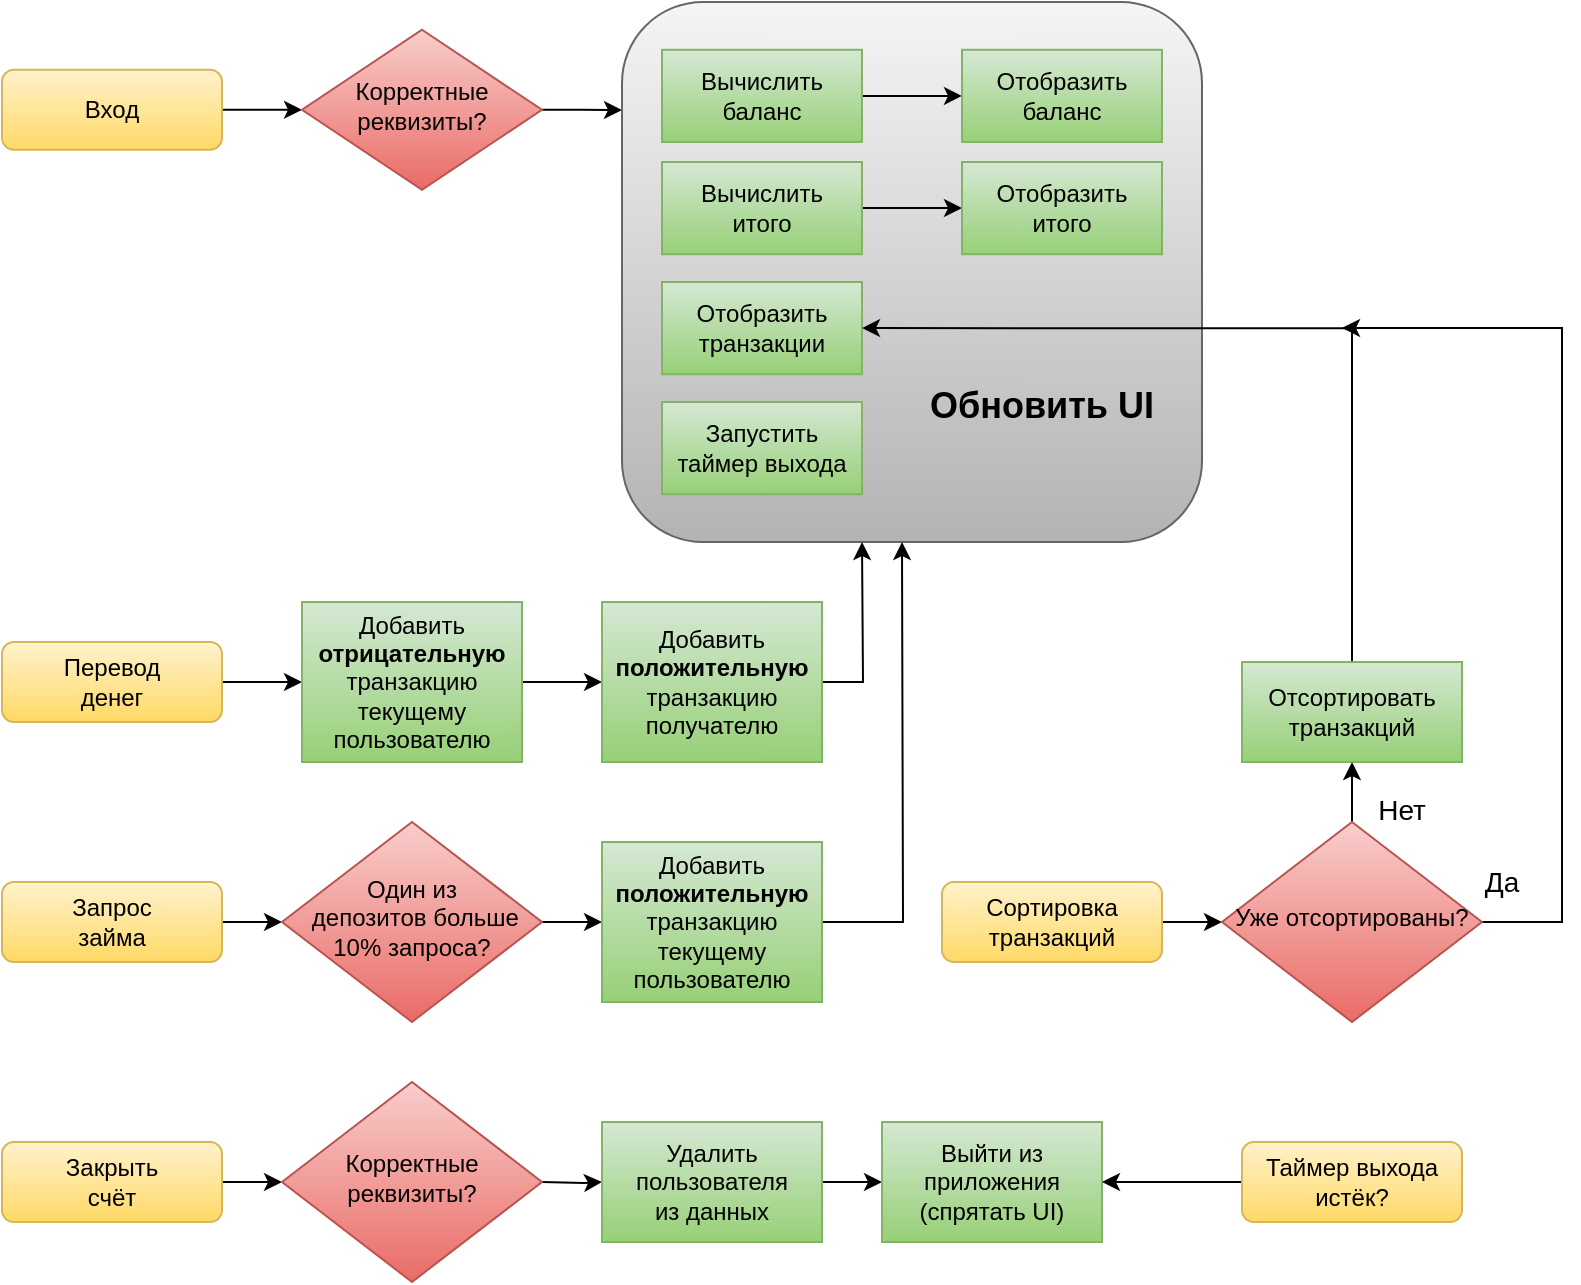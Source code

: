 <mxfile version="14.8.6" type="device"><diagram id="C5RBs43oDa-KdzZeNtuy" name="Page-1"><mxGraphModel dx="784" dy="433" grid="1" gridSize="10" guides="1" tooltips="1" connect="1" arrows="1" fold="1" page="1" pageScale="1" pageWidth="827" pageHeight="1169" math="0" shadow="0"><root><mxCell id="WIyWlLk6GJQsqaUBKTNV-0"/><mxCell id="WIyWlLk6GJQsqaUBKTNV-1" parent="WIyWlLk6GJQsqaUBKTNV-0"/><mxCell id="nR66ydEBvoN4VzHDl8NW-1" value="" style="edgeStyle=orthogonalEdgeStyle;rounded=0;orthogonalLoop=1;jettySize=auto;html=1;" parent="WIyWlLk6GJQsqaUBKTNV-1" source="WIyWlLk6GJQsqaUBKTNV-3" target="WIyWlLk6GJQsqaUBKTNV-6" edge="1"><mxGeometry relative="1" as="geometry"/></mxCell><mxCell id="WIyWlLk6GJQsqaUBKTNV-3" value="Вход" style="rounded=1;whiteSpace=wrap;html=1;fontSize=12;glass=0;strokeWidth=1;shadow=0;fillColor=#fff2cc;strokeColor=#d6b656;gradientColor=#ffd966;" parent="WIyWlLk6GJQsqaUBKTNV-1" vertex="1"><mxGeometry x="30" y="63.89" width="110" height="40" as="geometry"/></mxCell><mxCell id="nR66ydEBvoN4VzHDl8NW-15" style="edgeStyle=orthogonalEdgeStyle;rounded=0;orthogonalLoop=1;jettySize=auto;html=1;" parent="WIyWlLk6GJQsqaUBKTNV-1" source="WIyWlLk6GJQsqaUBKTNV-6" edge="1"><mxGeometry relative="1" as="geometry"><mxPoint x="340" y="84" as="targetPoint"/></mxGeometry></mxCell><mxCell id="WIyWlLk6GJQsqaUBKTNV-6" value="Корректные&lt;br&gt;реквизиты?" style="rhombus;whiteSpace=wrap;html=1;shadow=0;fontFamily=Helvetica;fontSize=12;align=center;strokeWidth=1;spacing=6;spacingTop=-4;gradientColor=#ea6b66;fillColor=#f8cecc;strokeColor=#b85450;" parent="WIyWlLk6GJQsqaUBKTNV-1" vertex="1"><mxGeometry x="180" y="43.89" width="120" height="80" as="geometry"/></mxCell><mxCell id="WIyWlLk6GJQsqaUBKTNV-7" value="" style="rounded=1;whiteSpace=wrap;html=1;fontSize=12;glass=0;strokeWidth=1;shadow=0;gradientColor=#b3b3b3;fillColor=#f5f5f5;strokeColor=#666666;" parent="WIyWlLk6GJQsqaUBKTNV-1" vertex="1"><mxGeometry x="340" y="30" width="290" height="270" as="geometry"/></mxCell><mxCell id="nR66ydEBvoN4VzHDl8NW-11" value="" style="edgeStyle=orthogonalEdgeStyle;rounded=0;orthogonalLoop=1;jettySize=auto;html=1;" parent="WIyWlLk6GJQsqaUBKTNV-1" source="nR66ydEBvoN4VzHDl8NW-3" target="nR66ydEBvoN4VzHDl8NW-10" edge="1"><mxGeometry relative="1" as="geometry"/></mxCell><mxCell id="nR66ydEBvoN4VzHDl8NW-3" value="Вычислить&lt;br&gt;баланс" style="rounded=0;whiteSpace=wrap;html=1;gradientColor=#97d077;fillColor=#d5e8d4;strokeColor=#82b366;" parent="WIyWlLk6GJQsqaUBKTNV-1" vertex="1"><mxGeometry x="360" y="53.89" width="100" height="46.11" as="geometry"/></mxCell><mxCell id="nR66ydEBvoN4VzHDl8NW-13" value="" style="edgeStyle=orthogonalEdgeStyle;rounded=0;orthogonalLoop=1;jettySize=auto;html=1;" parent="WIyWlLk6GJQsqaUBKTNV-1" source="nR66ydEBvoN4VzHDl8NW-4" target="nR66ydEBvoN4VzHDl8NW-12" edge="1"><mxGeometry relative="1" as="geometry"/></mxCell><mxCell id="nR66ydEBvoN4VzHDl8NW-4" value="Вычислить&lt;br&gt;итого" style="rounded=0;whiteSpace=wrap;html=1;gradientColor=#97d077;fillColor=#d5e8d4;strokeColor=#82b366;" parent="WIyWlLk6GJQsqaUBKTNV-1" vertex="1"><mxGeometry x="360" y="110" width="100" height="46.11" as="geometry"/></mxCell><mxCell id="nR66ydEBvoN4VzHDl8NW-5" value="Отобразить&lt;br&gt;транзакции" style="rounded=0;whiteSpace=wrap;html=1;gradientColor=#97d077;fillColor=#d5e8d4;strokeColor=#82b366;" parent="WIyWlLk6GJQsqaUBKTNV-1" vertex="1"><mxGeometry x="360" y="170" width="100" height="46.11" as="geometry"/></mxCell><mxCell id="nR66ydEBvoN4VzHDl8NW-9" value="Запустить&lt;br&gt;таймер выхода" style="rounded=0;whiteSpace=wrap;html=1;gradientColor=#97d077;fillColor=#d5e8d4;strokeColor=#82b366;" parent="WIyWlLk6GJQsqaUBKTNV-1" vertex="1"><mxGeometry x="360" y="230" width="100" height="46.11" as="geometry"/></mxCell><mxCell id="nR66ydEBvoN4VzHDl8NW-10" value="Отобразить&lt;br&gt;баланс" style="rounded=0;whiteSpace=wrap;html=1;gradientColor=#97d077;fillColor=#d5e8d4;strokeColor=#82b366;" parent="WIyWlLk6GJQsqaUBKTNV-1" vertex="1"><mxGeometry x="510" y="53.89" width="100" height="46.11" as="geometry"/></mxCell><mxCell id="nR66ydEBvoN4VzHDl8NW-12" value="Отобразить&lt;br&gt;итого" style="rounded=0;whiteSpace=wrap;html=1;gradientColor=#97d077;fillColor=#d5e8d4;strokeColor=#82b366;" parent="WIyWlLk6GJQsqaUBKTNV-1" vertex="1"><mxGeometry x="510" y="110" width="100" height="46.11" as="geometry"/></mxCell><mxCell id="nR66ydEBvoN4VzHDl8NW-18" value="" style="edgeStyle=orthogonalEdgeStyle;rounded=0;orthogonalLoop=1;jettySize=auto;html=1;" parent="WIyWlLk6GJQsqaUBKTNV-1" source="nR66ydEBvoN4VzHDl8NW-19" target="nR66ydEBvoN4VzHDl8NW-20" edge="1"><mxGeometry relative="1" as="geometry"/></mxCell><mxCell id="nR66ydEBvoN4VzHDl8NW-19" value="Запрос&lt;br&gt;займа" style="rounded=1;whiteSpace=wrap;html=1;fontSize=12;glass=0;strokeWidth=1;shadow=0;fillColor=#fff2cc;strokeColor=#d6b656;gradientColor=#ffd966;" parent="WIyWlLk6GJQsqaUBKTNV-1" vertex="1"><mxGeometry x="30" y="470" width="110" height="40" as="geometry"/></mxCell><mxCell id="nR66ydEBvoN4VzHDl8NW-30" value="" style="edgeStyle=orthogonalEdgeStyle;rounded=0;orthogonalLoop=1;jettySize=auto;html=1;fontSize=18;" parent="WIyWlLk6GJQsqaUBKTNV-1" source="nR66ydEBvoN4VzHDl8NW-20" target="nR66ydEBvoN4VzHDl8NW-29" edge="1"><mxGeometry relative="1" as="geometry"/></mxCell><mxCell id="nR66ydEBvoN4VzHDl8NW-20" value="Один из&lt;br&gt;&amp;nbsp;депозитов больше 10% запроса?" style="rhombus;whiteSpace=wrap;html=1;shadow=0;fontFamily=Helvetica;fontSize=12;align=center;strokeWidth=1;spacing=6;spacingTop=-4;gradientColor=#ea6b66;fillColor=#f8cecc;strokeColor=#b85450;" parent="WIyWlLk6GJQsqaUBKTNV-1" vertex="1"><mxGeometry x="170" y="440" width="130" height="100" as="geometry"/></mxCell><mxCell id="nR66ydEBvoN4VzHDl8NW-21" value="" style="edgeStyle=orthogonalEdgeStyle;rounded=0;orthogonalLoop=1;jettySize=auto;html=1;" parent="WIyWlLk6GJQsqaUBKTNV-1" source="nR66ydEBvoN4VzHDl8NW-22" edge="1"><mxGeometry relative="1" as="geometry"><mxPoint x="180" y="370" as="targetPoint"/></mxGeometry></mxCell><mxCell id="nR66ydEBvoN4VzHDl8NW-22" value="Перевод&lt;br&gt;денег" style="rounded=1;whiteSpace=wrap;html=1;fontSize=12;glass=0;strokeWidth=1;shadow=0;fillColor=#fff2cc;strokeColor=#d6b656;gradientColor=#ffd966;" parent="WIyWlLk6GJQsqaUBKTNV-1" vertex="1"><mxGeometry x="30" y="350" width="110" height="40" as="geometry"/></mxCell><mxCell id="nR66ydEBvoN4VzHDl8NW-24" value="Обновить UI" style="text;html=1;strokeColor=none;fillColor=none;align=center;verticalAlign=middle;whiteSpace=wrap;rounded=0;fontStyle=1;fontSize=18;" parent="WIyWlLk6GJQsqaUBKTNV-1" vertex="1"><mxGeometry x="490" y="210" width="120" height="43.89" as="geometry"/></mxCell><mxCell id="nR66ydEBvoN4VzHDl8NW-27" value="" style="edgeStyle=orthogonalEdgeStyle;rounded=0;orthogonalLoop=1;jettySize=auto;html=1;fontSize=18;" parent="WIyWlLk6GJQsqaUBKTNV-1" source="nR66ydEBvoN4VzHDl8NW-25" target="nR66ydEBvoN4VzHDl8NW-26" edge="1"><mxGeometry relative="1" as="geometry"/></mxCell><mxCell id="nR66ydEBvoN4VzHDl8NW-25" value="Добавить&lt;br&gt;&lt;b&gt;отрицательную&lt;/b&gt;&lt;br&gt;транзакцию&lt;br&gt;текущему&lt;br&gt;пользователю" style="rounded=0;whiteSpace=wrap;html=1;gradientColor=#97d077;fillColor=#d5e8d4;strokeColor=#82b366;" parent="WIyWlLk6GJQsqaUBKTNV-1" vertex="1"><mxGeometry x="180" y="330" width="110" height="80" as="geometry"/></mxCell><mxCell id="nR66ydEBvoN4VzHDl8NW-28" style="edgeStyle=orthogonalEdgeStyle;rounded=0;orthogonalLoop=1;jettySize=auto;html=1;fontSize=18;" parent="WIyWlLk6GJQsqaUBKTNV-1" source="nR66ydEBvoN4VzHDl8NW-26" edge="1"><mxGeometry relative="1" as="geometry"><mxPoint x="460" y="300" as="targetPoint"/></mxGeometry></mxCell><mxCell id="nR66ydEBvoN4VzHDl8NW-26" value="Добавить&lt;br&gt;&lt;b&gt;положительную&lt;/b&gt;&lt;br&gt;транзакцию&lt;br&gt;получателю" style="rounded=0;whiteSpace=wrap;html=1;gradientColor=#97d077;fillColor=#d5e8d4;strokeColor=#82b366;" parent="WIyWlLk6GJQsqaUBKTNV-1" vertex="1"><mxGeometry x="330" y="330" width="110" height="80" as="geometry"/></mxCell><mxCell id="nR66ydEBvoN4VzHDl8NW-31" style="edgeStyle=orthogonalEdgeStyle;rounded=0;orthogonalLoop=1;jettySize=auto;html=1;fontSize=18;" parent="WIyWlLk6GJQsqaUBKTNV-1" source="nR66ydEBvoN4VzHDl8NW-29" edge="1"><mxGeometry relative="1" as="geometry"><mxPoint x="480" y="300" as="targetPoint"/></mxGeometry></mxCell><mxCell id="nR66ydEBvoN4VzHDl8NW-29" value="Добавить&lt;br&gt;&lt;b&gt;положительную&lt;/b&gt;&lt;br&gt;транзакцию&lt;br&gt;текущему&lt;br&gt;пользователю" style="rounded=0;whiteSpace=wrap;html=1;gradientColor=#97d077;fillColor=#d5e8d4;strokeColor=#82b366;" parent="WIyWlLk6GJQsqaUBKTNV-1" vertex="1"><mxGeometry x="330" y="450" width="110" height="80" as="geometry"/></mxCell><mxCell id="iTFdo5rkAG819LW_KxMl-0" value="" style="edgeStyle=orthogonalEdgeStyle;rounded=0;orthogonalLoop=1;jettySize=auto;html=1;" edge="1" parent="WIyWlLk6GJQsqaUBKTNV-1" source="iTFdo5rkAG819LW_KxMl-1"><mxGeometry relative="1" as="geometry"><mxPoint x="170" y="620" as="targetPoint"/></mxGeometry></mxCell><mxCell id="iTFdo5rkAG819LW_KxMl-1" value="Закрыть&lt;br&gt;счёт" style="rounded=1;whiteSpace=wrap;html=1;fontSize=12;glass=0;strokeWidth=1;shadow=0;fillColor=#fff2cc;strokeColor=#d6b656;gradientColor=#ffd966;" vertex="1" parent="WIyWlLk6GJQsqaUBKTNV-1"><mxGeometry x="30" y="600" width="110" height="40" as="geometry"/></mxCell><mxCell id="iTFdo5rkAG819LW_KxMl-2" value="" style="edgeStyle=orthogonalEdgeStyle;rounded=0;orthogonalLoop=1;jettySize=auto;html=1;fontSize=18;" edge="1" parent="WIyWlLk6GJQsqaUBKTNV-1" target="iTFdo5rkAG819LW_KxMl-3"><mxGeometry relative="1" as="geometry"><mxPoint x="300" y="620" as="sourcePoint"/></mxGeometry></mxCell><mxCell id="iTFdo5rkAG819LW_KxMl-6" value="" style="edgeStyle=orthogonalEdgeStyle;rounded=0;orthogonalLoop=1;jettySize=auto;html=1;fontSize=18;" edge="1" parent="WIyWlLk6GJQsqaUBKTNV-1" source="iTFdo5rkAG819LW_KxMl-3" target="iTFdo5rkAG819LW_KxMl-5"><mxGeometry relative="1" as="geometry"/></mxCell><mxCell id="iTFdo5rkAG819LW_KxMl-3" value="Удалить пользователя&lt;br&gt;из данных" style="rounded=0;whiteSpace=wrap;html=1;gradientColor=#97d077;fillColor=#d5e8d4;strokeColor=#82b366;" vertex="1" parent="WIyWlLk6GJQsqaUBKTNV-1"><mxGeometry x="330" y="590" width="110" height="60" as="geometry"/></mxCell><mxCell id="iTFdo5rkAG819LW_KxMl-4" value="Корректные&lt;br&gt;реквизиты?" style="rhombus;whiteSpace=wrap;html=1;shadow=0;fontFamily=Helvetica;fontSize=12;align=center;strokeWidth=1;spacing=6;spacingTop=-4;gradientColor=#ea6b66;fillColor=#f8cecc;strokeColor=#b85450;" vertex="1" parent="WIyWlLk6GJQsqaUBKTNV-1"><mxGeometry x="170" y="570" width="130" height="100" as="geometry"/></mxCell><mxCell id="iTFdo5rkAG819LW_KxMl-5" value="Выйти из приложения&lt;br&gt;(спрятать UI)" style="rounded=0;whiteSpace=wrap;html=1;gradientColor=#97d077;fillColor=#d5e8d4;strokeColor=#82b366;" vertex="1" parent="WIyWlLk6GJQsqaUBKTNV-1"><mxGeometry x="470" y="590" width="110" height="60" as="geometry"/></mxCell><mxCell id="iTFdo5rkAG819LW_KxMl-12" value="" style="edgeStyle=orthogonalEdgeStyle;rounded=0;orthogonalLoop=1;jettySize=auto;html=1;" edge="1" parent="WIyWlLk6GJQsqaUBKTNV-1" source="iTFdo5rkAG819LW_KxMl-13" target="iTFdo5rkAG819LW_KxMl-15"><mxGeometry relative="1" as="geometry"/></mxCell><mxCell id="iTFdo5rkAG819LW_KxMl-13" value="Сортировка транзакций" style="rounded=1;whiteSpace=wrap;html=1;fontSize=12;glass=0;strokeWidth=1;shadow=0;fillColor=#fff2cc;strokeColor=#d6b656;gradientColor=#ffd966;" vertex="1" parent="WIyWlLk6GJQsqaUBKTNV-1"><mxGeometry x="500" y="470" width="110" height="40" as="geometry"/></mxCell><mxCell id="iTFdo5rkAG819LW_KxMl-14" value="" style="edgeStyle=orthogonalEdgeStyle;rounded=0;orthogonalLoop=1;jettySize=auto;html=1;fontSize=18;" edge="1" parent="WIyWlLk6GJQsqaUBKTNV-1" source="iTFdo5rkAG819LW_KxMl-15" target="iTFdo5rkAG819LW_KxMl-16"><mxGeometry relative="1" as="geometry"/></mxCell><mxCell id="iTFdo5rkAG819LW_KxMl-17" style="edgeStyle=orthogonalEdgeStyle;rounded=0;orthogonalLoop=1;jettySize=auto;html=1;fontSize=18;" edge="1" parent="WIyWlLk6GJQsqaUBKTNV-1" source="iTFdo5rkAG819LW_KxMl-15"><mxGeometry relative="1" as="geometry"><mxPoint x="700" y="193" as="targetPoint"/><Array as="points"><mxPoint x="810" y="490"/><mxPoint x="810" y="193"/></Array></mxGeometry></mxCell><mxCell id="iTFdo5rkAG819LW_KxMl-15" value="Уже отсортированы?" style="rhombus;whiteSpace=wrap;html=1;shadow=0;fontFamily=Helvetica;fontSize=12;align=center;strokeWidth=1;spacing=6;spacingTop=-4;gradientColor=#ea6b66;fillColor=#f8cecc;strokeColor=#b85450;" vertex="1" parent="WIyWlLk6GJQsqaUBKTNV-1"><mxGeometry x="640" y="440" width="130" height="100" as="geometry"/></mxCell><mxCell id="iTFdo5rkAG819LW_KxMl-20" style="edgeStyle=orthogonalEdgeStyle;rounded=0;orthogonalLoop=1;jettySize=auto;html=1;fontSize=14;entryX=1;entryY=0.5;entryDx=0;entryDy=0;exitX=0.5;exitY=0;exitDx=0;exitDy=0;" edge="1" parent="WIyWlLk6GJQsqaUBKTNV-1" source="iTFdo5rkAG819LW_KxMl-16" target="nR66ydEBvoN4VzHDl8NW-5"><mxGeometry relative="1" as="geometry"><mxPoint x="705" y="190" as="targetPoint"/></mxGeometry></mxCell><mxCell id="iTFdo5rkAG819LW_KxMl-16" value="Отсортировать транзакций" style="rounded=0;whiteSpace=wrap;html=1;gradientColor=#97d077;fillColor=#d5e8d4;strokeColor=#82b366;" vertex="1" parent="WIyWlLk6GJQsqaUBKTNV-1"><mxGeometry x="650" y="360" width="110" height="50" as="geometry"/></mxCell><mxCell id="iTFdo5rkAG819LW_KxMl-18" value="Да" style="text;html=1;strokeColor=none;fillColor=none;align=center;verticalAlign=middle;whiteSpace=wrap;rounded=0;fontSize=14;" vertex="1" parent="WIyWlLk6GJQsqaUBKTNV-1"><mxGeometry x="760" y="460" width="40" height="20" as="geometry"/></mxCell><mxCell id="iTFdo5rkAG819LW_KxMl-19" value="Нет" style="text;html=1;strokeColor=none;fillColor=none;align=center;verticalAlign=middle;whiteSpace=wrap;rounded=0;fontSize=14;" vertex="1" parent="WIyWlLk6GJQsqaUBKTNV-1"><mxGeometry x="710" y="424" width="40" height="20" as="geometry"/></mxCell><mxCell id="iTFdo5rkAG819LW_KxMl-22" value="" style="edgeStyle=orthogonalEdgeStyle;rounded=0;orthogonalLoop=1;jettySize=auto;html=1;fontSize=14;" edge="1" parent="WIyWlLk6GJQsqaUBKTNV-1" source="iTFdo5rkAG819LW_KxMl-21" target="iTFdo5rkAG819LW_KxMl-5"><mxGeometry relative="1" as="geometry"/></mxCell><mxCell id="iTFdo5rkAG819LW_KxMl-21" value="Таймер выхода истёк?" style="rounded=1;whiteSpace=wrap;html=1;fontSize=12;glass=0;strokeWidth=1;shadow=0;fillColor=#fff2cc;strokeColor=#d6b656;gradientColor=#ffd966;" vertex="1" parent="WIyWlLk6GJQsqaUBKTNV-1"><mxGeometry x="650" y="600" width="110" height="40" as="geometry"/></mxCell></root></mxGraphModel></diagram></mxfile>